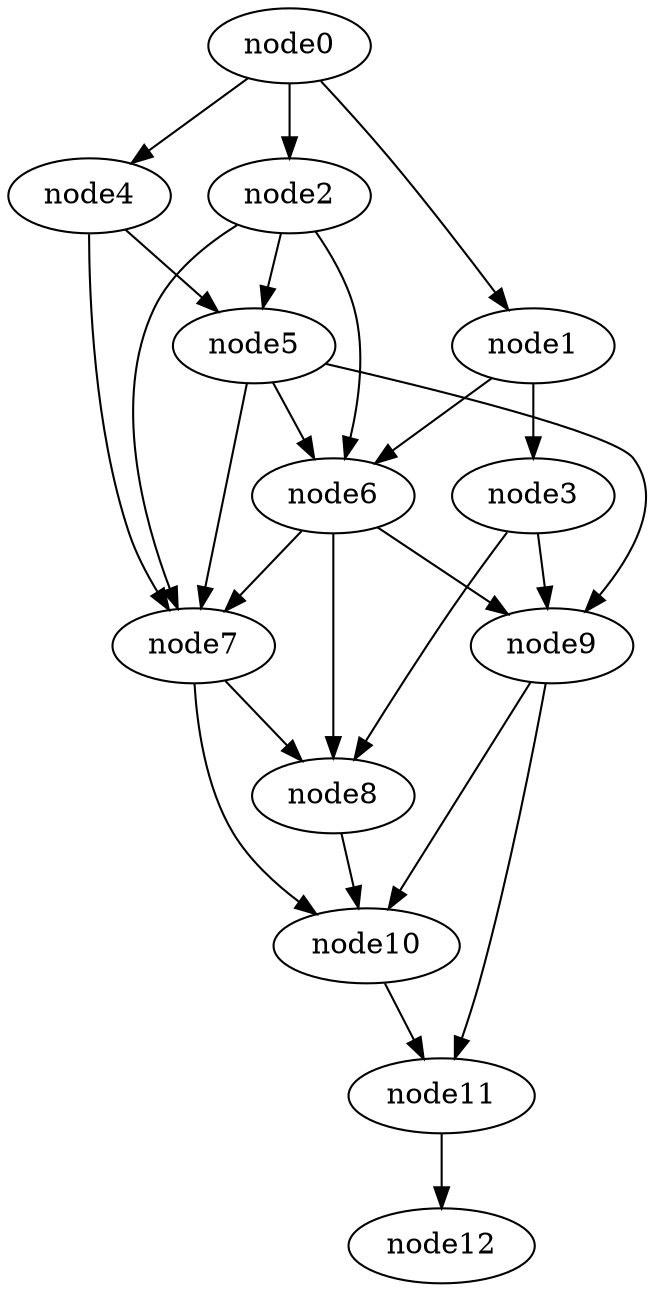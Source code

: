 digraph g{
	node12
	node11 -> node12
	node10 -> node11
	node9 -> node11
	node9 -> node10
	node8 -> node10
	node7 -> node10
	node7 -> node8
	node6 -> node9
	node6 -> node8
	node6 -> node7
	node5 -> node9
	node5 -> node7
	node5 -> node6
	node4 -> node7
	node4 -> node5
	node3 -> node9
	node3 -> node8
	node2 -> node7
	node2 -> node6
	node2 -> node5
	node1 -> node6
	node1 -> node3
	node0 -> node4
	node0 -> node2
	node0 -> node1
}
